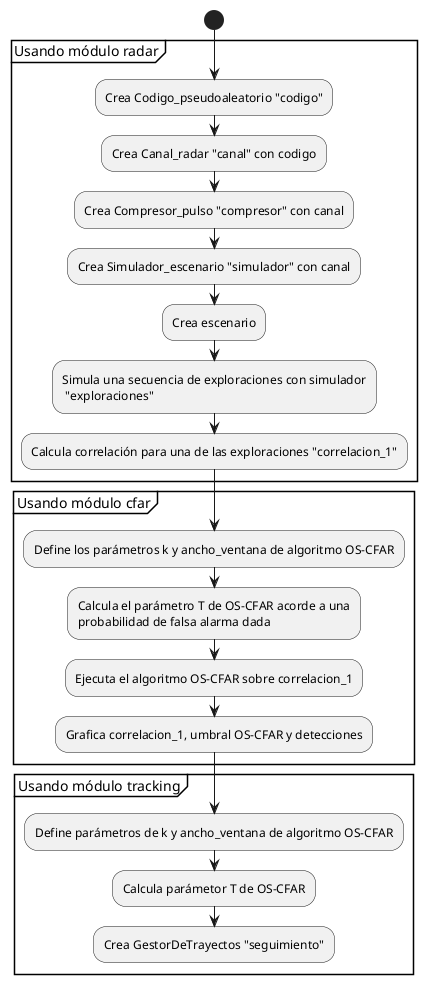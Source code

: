 @startuml
start
partition "Usando módulo radar" {
:Crea Codigo_pseudoaleatorio "codigo";
:Crea Canal_radar "canal" con codigo;
:Crea Compresor_pulso "compresor" con canal;
:Crea Simulador_escenario "simulador" con canal;
:Crea escenario;
:Simula una secuencia de exploraciones con simulador\n "exploraciones";
:Calcula correlación para una de las exploraciones "correlacion_1";
}
partition "Usando módulo cfar"{
:Define los parámetros k y ancho_ventana de algoritmo OS-CFAR;
:Calcula el parámetro T de OS-CFAR acorde a una\nprobabilidad de falsa alarma dada;
:Ejecuta el algoritmo OS-CFAR sobre correlacion_1;
:Grafica correlacion_1, umbral OS-CFAR y detecciones;
}
partition "Usando módulo tracking"{
:Define parámetros de k y ancho_ventana de algoritmo OS-CFAR;
:Calcula parámetor T de OS-CFAR;
:Crea GestorDeTrayectos "seguimiento";
}
@enduml
